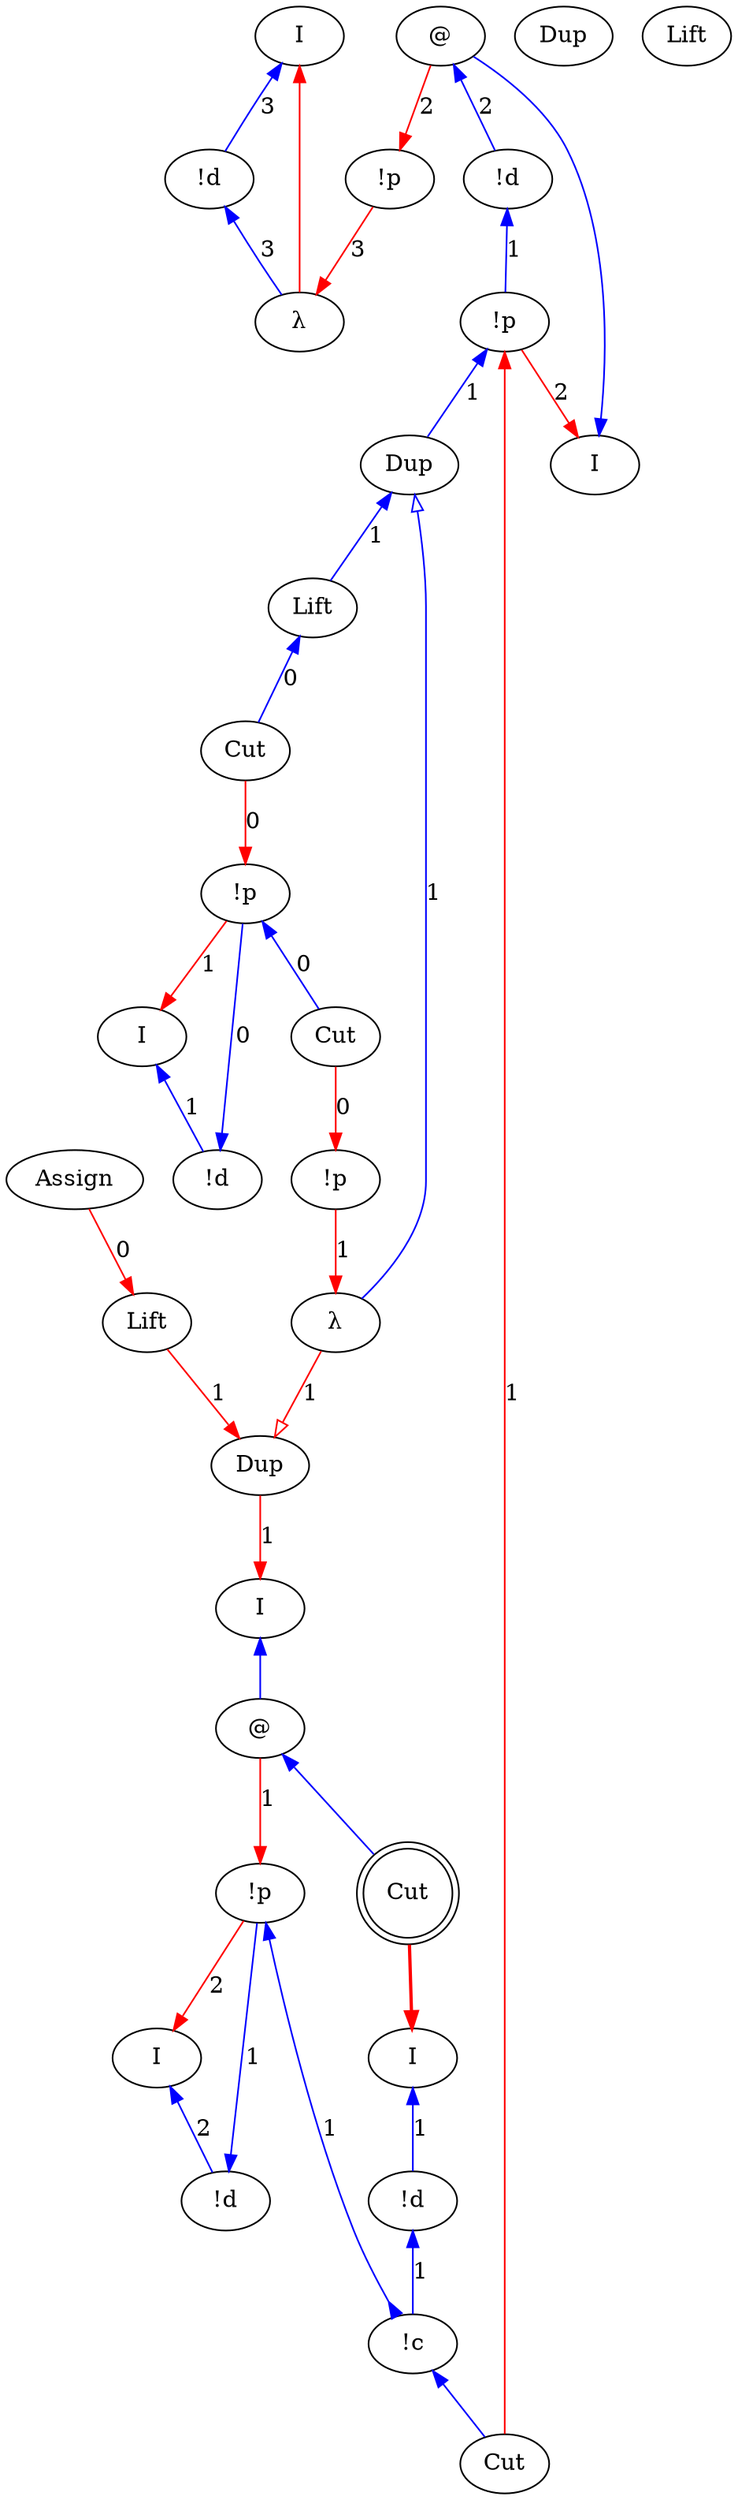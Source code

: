 digraph {
rankdir="TB"
"I0" [label="I"]
"!d1" [label="!d"]
"λ2" [label="λ"]
"!p3" [label="!p"]
"I4" [label="I"]
"@5" [label="@"]
"!d6" [label="!d"]
"!p7" [label="!p"]
"I8" [label="I"]
"!d9" [label="!d"]
"!p10" [label="!p"]
"I11" [label="I"]
"@12" [label="@"]
"I13" [label="I"]
"!d14" [label="!d"]
"Cut15" [label="Cut",shape=doublecircle]
"!c16" [label="!c"]
"I17" [label="I"]
"!d18" [label="!d"]
"!p19" [label="!p"]
"Assign20" [label="Assign"]
"Cut21" [label="Cut"]
"!p22" [label="!p"]
"Cut23" [label="Cut"]
"λ24" [label="λ"]
"Dup25" [label="Dup"]
"Dup26" [label="Dup"]
"Dup27" [label="Dup"]
"Lift28" [label="Lift"]
"Lift29" [label="Lift"]
"Lift30" [label="Lift"]
"Cut31" [label="Cut"]
"Dup26" -> "Lift29"[color=blue,weight=1,tooltip="h101",label="1",arrowtail=normal,arrowhead=none,dir=both]
"Dup26" -> "λ24"[color=blue,weight=1,tooltip="h105",label="1",arrowtail=onormal,arrowhead=none,dir=both]
"Lift29" -> "Cut31"[color=blue,weight=1,tooltip="h109",label="0",arrowtail=normal,arrowhead=none,dir=both]
"!p7" -> "Dup26"[color=blue,weight=1,tooltip="h34",label="1",arrowtail=normal,arrowhead=none,dir=both]
"!d6" -> "!p7"[color=blue,weight=1,tooltip="hf65",label="1",arrowtail=normal,arrowhead=none,dir=both]
"!d1" -> "λ2"[color=blue,weight=1,tooltip="i81",label="3",arrowtail=normal,arrowhead=none,dir=both]
"I0" -> "!d1"[color=blue,weight=1,tooltip="iret84",label="3",arrowtail=normal,arrowhead=none,dir=both]
"I11" -> "@12"[color=blue,weight=1,tooltip="lret53",arrowtail=normal,arrowhead=none,dir=both]
"I4" -> "@5"[color=blue,weight=1,tooltip="lret75",arrowtail=normal,arrowhead=none,dir=both]
"@12" -> "Cut15"[color=blue,weight=1,tooltip="lval48",arrowtail=normal,arrowhead=none,dir=both]
"@5" -> "!d6"[color=blue,weight=1,tooltip="lval70",label="2",arrowtail=normal,arrowhead=none,dir=both]
"Cut31" -> "!p19"[color=red,weight=2,tooltip="newrret18",label="0",arrowhead=normal,arrowtail=none,dir=both]
"@12" -> "!p10"[color=red,weight=2,tooltip="newrret52",label="1",arrowhead=normal,arrowtail=none,dir=both]
"Cut21" -> "!p7"[color=red,weight=2,tooltip="newrret61",label="1",arrowhead=normal,arrowtail=none,dir=both]
"@5" -> "!p3"[color=red,weight=2,tooltip="newrret74",label="2",arrowhead=normal,arrowtail=none,dir=both]
"Cut23" -> "!p22"[color=red,weight=2,tooltip="newrret94",label="0",arrowhead=normal,arrowtail=none,dir=both]
"!p19" -> "I17"[color=red,weight=2,tooltip="newrretf23",label="1",arrowhead=normal,arrowtail=none,dir=both]
"!p10" -> "I8"[color=red,weight=2,tooltip="newrretf57",label="2",arrowhead=normal,arrowtail=none,dir=both]
"!p7" -> "I4"[color=red,weight=2,tooltip="newrretf66",label="2",arrowhead=normal,arrowtail=none,dir=both]
"!p3" -> "λ2"[color=red,weight=2,tooltip="newrretf78",label="3",arrowhead=normal,arrowtail=none,dir=both]
"!p22" -> "λ24"[color=red,weight=2,tooltip="newrretf92",label="1",arrowhead=normal,arrowtail=none,dir=both]
"Lift30" -> "Dup27"[color=red,weight=2,tooltip="ret102",label="1",arrowhead=normal,arrowtail=none,dir=both]
"λ24" -> "Dup27"[color=red,weight=2,tooltip="ret106",label="1",arrowhead=onormal,arrowtail=none,dir=both]
"Assign20" -> "Lift30"[color=red,weight=2,tooltip="ret110",label="0",arrowhead=normal,arrowtail=none,dir=both]
"Dup27" -> "I11"[color=red,weight=2,tooltip="ret42",label="1",arrowhead=normal,arrowtail=none,dir=both]
"λ2" -> "I0"[color=red,weight=2,tooltip="ret82",arrowhead=normal,arrowtail=none,dir=both]
"Cut15" -> "I13"[color=red,weight=2,tooltip="rval49",arrowhead=normal,arrowtail=none,penwidth=2,dir=both]
"!p19" -> "Cut23"[color=blue,weight=1,tooltip="xB10",label="0",arrowtail=normal,arrowhead=none,dir=both]
"!d18" -> "!p19"[color=blue,weight=1,tooltip="xBf22",label="0",arrowtail=normal,arrowhead=none,dir=both]
"I17" -> "!d18"[color=blue,weight=1,tooltip="xret26",label="1",arrowtail=normal,arrowhead=none,dir=both]
"!c16" -> "Cut21"[color=blue,weight=1,tooltip="y41",arrowtail=normal,arrowhead=none,dir=both]
"!d14" -> "!c16"[color=blue,weight=1,tooltip="yA43",label="1",arrowtail=normal,arrowhead=none,dir=both]
"!p10" -> "!c16"[color=blue,weight=1,tooltip="yB44",label="1",arrowtail=normal,arrowhead=inv,dir=both]
"!d9" -> "!p10"[color=blue,weight=1,tooltip="yBf56",label="1",arrowtail=normal,arrowhead=none,dir=both]
"I13" -> "!d14"[color=blue,weight=1,tooltip="yret51",label="1",arrowtail=normal,arrowhead=none,dir=both]
"I8" -> "!d9"[color=blue,weight=1,tooltip="yret60",label="2",arrowtail=normal,arrowhead=none,dir=both]
}
